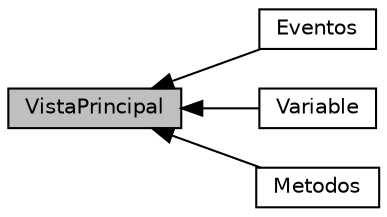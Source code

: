 digraph "VistaPrincipal"
{
  edge [fontname="Helvetica",fontsize="10",labelfontname="Helvetica",labelfontsize="10"];
  node [fontname="Helvetica",fontsize="10",shape=record];
  rankdir=LR;
  Node3 [label="Eventos",height=0.2,width=0.4,color="black", fillcolor="white", style="filled",URL="$group___eventos.html"];
  Node0 [label="VistaPrincipal",height=0.2,width=0.4,color="black", fillcolor="grey75", style="filled", fontcolor="black"];
  Node1 [label="Variable",height=0.2,width=0.4,color="black", fillcolor="white", style="filled",URL="$group___variable.html"];
  Node2 [label="Metodos",height=0.2,width=0.4,color="black", fillcolor="white", style="filled",URL="$group___metodos.html",tooltip="  "];
  Node0->Node1 [shape=plaintext, dir="back", style="solid"];
  Node0->Node2 [shape=plaintext, dir="back", style="solid"];
  Node0->Node3 [shape=plaintext, dir="back", style="solid"];
}
